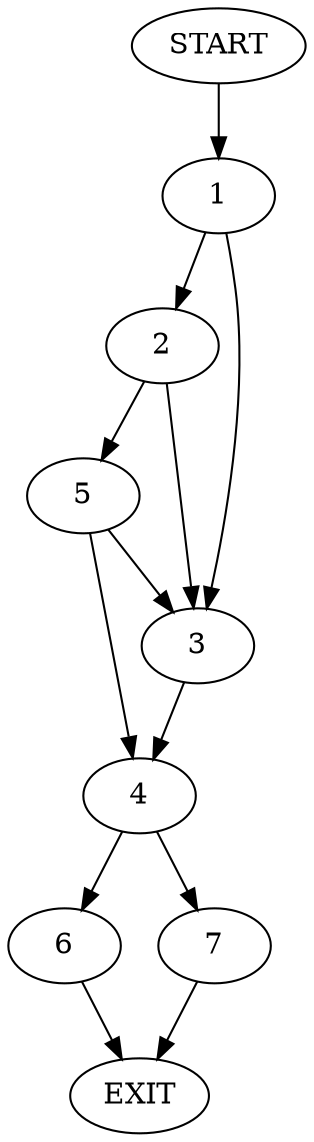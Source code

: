 digraph {
0 [label="START"]
8 [label="EXIT"]
0 -> 1
1 -> 2
1 -> 3
3 -> 4
2 -> 3
2 -> 5
5 -> 3
5 -> 4
4 -> 6
4 -> 7
6 -> 8
7 -> 8
}
